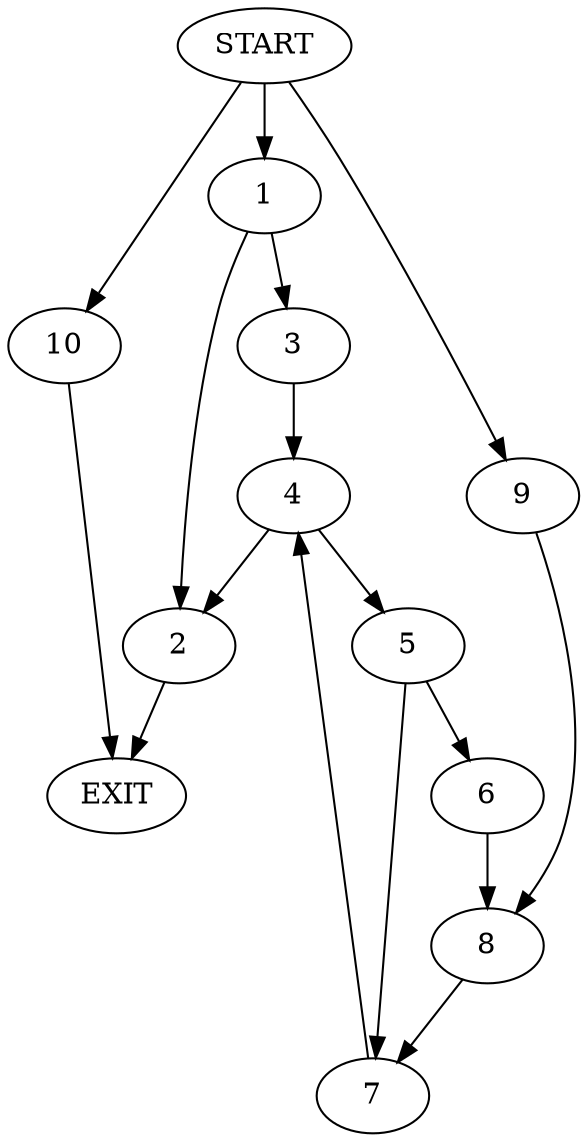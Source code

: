 digraph {
0 [label="START"]
11 [label="EXIT"]
0 -> 1
1 -> 2
1 -> 3
2 -> 11
3 -> 4
4 -> 5
4 -> 2
5 -> 6
5 -> 7
7 -> 4
6 -> 8
8 -> 7
0 -> 9
9 -> 8
0 -> 10
10 -> 11
}
